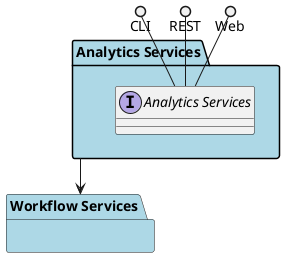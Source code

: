 @startuml


package "Workflow Services" #lightblue {
    }


package "Analytics Services" #lightblue {

    interface "Analytics Services" as i {
    
    }
}

CLI ()-- i
REST ()-- i
Web ()-- i

package "Analytics Services" #lightblue {
    
}


    "Analytics Services" --> "Workflow Services"


@enduml

